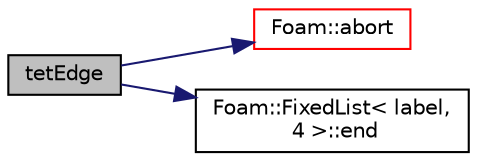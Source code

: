 digraph "tetEdge"
{
  bgcolor="transparent";
  edge [fontname="Helvetica",fontsize="10",labelfontname="Helvetica",labelfontsize="10"];
  node [fontname="Helvetica",fontsize="10",shape=record];
  rankdir="LR";
  Node153 [label="tetEdge",height=0.2,width=0.4,color="black", fillcolor="grey75", style="filled", fontcolor="black"];
  Node153 -> Node154 [color="midnightblue",fontsize="10",style="solid",fontname="Helvetica"];
  Node154 [label="Foam::abort",height=0.2,width=0.4,color="red",URL="$a21851.html#a447107a607d03e417307c203fa5fb44b"];
  Node153 -> Node199 [color="midnightblue",fontsize="10",style="solid",fontname="Helvetica"];
  Node199 [label="Foam::FixedList\< label,\l 4 \>::end",height=0.2,width=0.4,color="black",URL="$a27009.html#a509912fc5b6528f6bcb52169f0967c6a",tooltip="Return an iterator to end traversing the FixedList. "];
}
